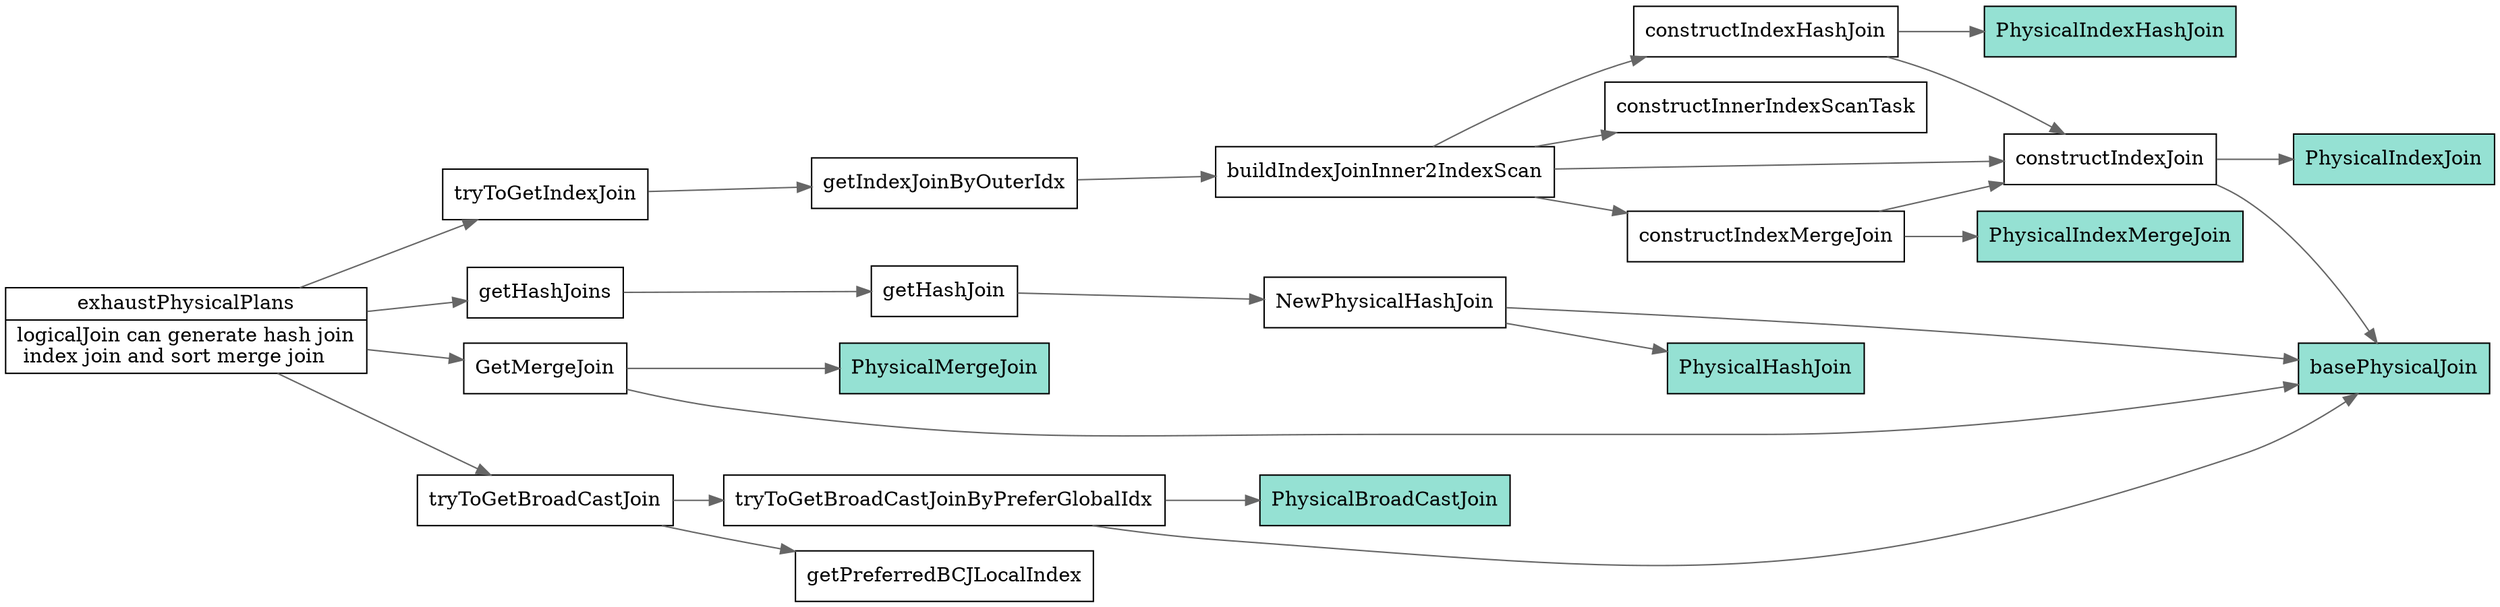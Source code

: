 digraph logicaljoin_exhaustPhysicalPlans {
  node[shape=box];
  edge[color=gray40];
  newrank=true;
  rankdir=LR;
  exhaustPhysicalPlans[
    shape="record";
    label="{{
      exhaustPhysicalPlans|
      logicalJoin can generate hash join\l
      index join and sort merge join\l
    }}";
  ];
  PhysicalMergeJoin[
    shape="record";
    fillcolor="#95e1d3"
    style=filled;
    label="{{
      PhysicalMergeJoin
    }}";
  ];
  basePhysicalJoin[
    shape="record";
    fillcolor="#95e1d3"
    style=filled;
    label="{{
    basePhysicalJoin
    }}";
  ];
  PhysicalHashJoin[
    shape="record";
    fillcolor="#95e1d3"
    style=filled;
    label="{{
      PhysicalHashJoin
    }}";
  ];
  PhysicalBroadCastJoin[
    shape="record";
    fillcolor="#95e1d3"
    style=filled;
    label="{{
      PhysicalBroadCastJoin
    }}";
  ];


  exhaustPhysicalPlans -> {
    GetMergeJoin;
    tryToGetIndexJoin;
    tryToGetBroadCastJoin;
    getHashJoins;
  };
  GetMergeJoin -> {
    PhysicalMergeJoin;
    basePhysicalJoin;
  };
  getHashJoins -> {
    getHashJoin;
  };
  getHashJoin -> {
    NewPhysicalHashJoin;
  };
  NewPhysicalHashJoin -> {
    basePhysicalJoin;
    PhysicalHashJoin;
  };
  tryToGetBroadCastJoin -> {
    tryToGetBroadCastJoinByPreferGlobalIdx;
    getPreferredBCJLocalIndex;
  };
  tryToGetBroadCastJoinByPreferGlobalIdx -> {
    basePhysicalJoin;
    PhysicalBroadCastJoin;
  };
  tryToGetIndexJoin -> {
    getIndexJoinByOuterIdx;
  }
  getIndexJoinByOuterIdx -> buildIndexJoinInner2IndexScan 
  buildIndexJoinInner2IndexScan -> {
    constructInnerIndexScanTask;
    constructInnerIndexScanTask;
    constructIndexJoin;
    constructIndexHashJoin;
    constructIndexMergeJoin;
  }
  constructIndexMergeJoin -> {
    constructIndexJoin;
    PhysicalIndexMergeJoin;
  }
  constructIndexJoin -> {
    basePhysicalJoin;
    PhysicalIndexJoin;
  }
  constructIndexHashJoin -> {
    constructIndexJoin;
    PhysicalIndexHashJoin;
  }
  PhysicalIndexMergeJoin[
    shape="record";
    fillcolor="#95e1d3"
    style=filled;
    label="{{
      PhysicalIndexMergeJoin
    }}";
  ];
  PhysicalIndexJoin[
    shape="record";
    style=filled;
    fillcolor="#95e1d3"
    label="{{
      PhysicalIndexJoin
    }}";
  ];
  PhysicalIndexHashJoin[
    shape="record";
    fillcolor="#95e1d3"
    style=filled;
    label="{{
      PhysicalIndexHashJoin
    }}";
  ];
}
